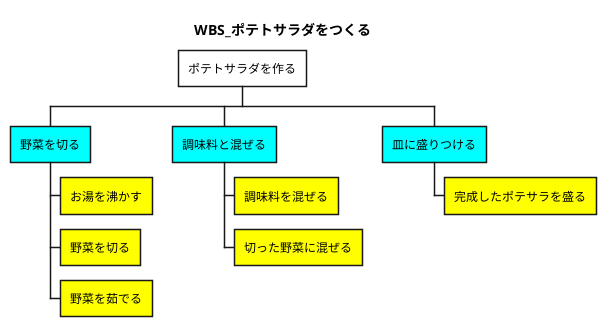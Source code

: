 @startwbs WBS_ポテトサラダをつくる
title WBS_ポテトサラダをつくる
 

+[#White] ポテトサラダを作る
**[#Aqua] 野菜を切る
+++[#Yellow] お湯を沸かす
+++[#Yellow] 野菜を切る
+++[#Yellow] 野菜を茹でる

**[#Aqua] 調味料と混ぜる
+++[#Yellow] 調味料を混ぜる
+++[#Yellow] 切った野菜に混ぜる

**[#Aqua] 皿に盛りつける
+++[#Yellow] 完成したポテサラを盛る
@endwbs
